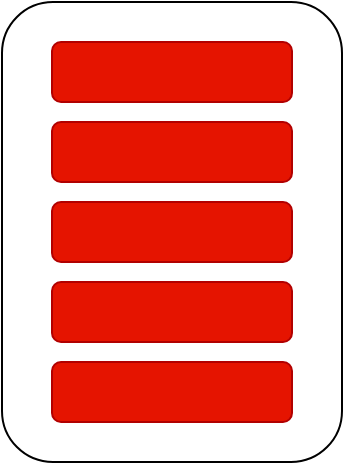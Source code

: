 <mxfile>
    <diagram id="Rake69DnsgRXGZitHLAD" name="第 1 页">
        <mxGraphModel dx="513" dy="1151" grid="1" gridSize="10" guides="1" tooltips="1" connect="1" arrows="1" fold="1" page="1" pageScale="1" pageWidth="827" pageHeight="1169" math="0" shadow="0">
            <root>
                <mxCell id="0"/>
                <mxCell id="1" parent="0"/>
                <mxCell id="2" value="" style="rounded=1;whiteSpace=wrap;html=1;" vertex="1" parent="1">
                    <mxGeometry x="170" y="500" width="170" height="230" as="geometry"/>
                </mxCell>
                <mxCell id="5" value="" style="rounded=1;whiteSpace=wrap;html=1;fillColor=#e51400;fontColor=#ffffff;strokeColor=#B20000;" vertex="1" parent="1">
                    <mxGeometry x="195" y="680" width="120" height="30" as="geometry"/>
                </mxCell>
                <mxCell id="6" value="" style="rounded=1;whiteSpace=wrap;html=1;fillColor=#e51400;fontColor=#ffffff;strokeColor=#B20000;" vertex="1" parent="1">
                    <mxGeometry x="195" y="640" width="120" height="30" as="geometry"/>
                </mxCell>
                <mxCell id="11" value="" style="rounded=1;whiteSpace=wrap;html=1;fillColor=#e51400;fontColor=#ffffff;strokeColor=#B20000;" vertex="1" parent="1">
                    <mxGeometry x="195" y="600" width="120" height="30" as="geometry"/>
                </mxCell>
                <mxCell id="12" value="" style="rounded=1;whiteSpace=wrap;html=1;fillColor=#e51400;fontColor=#ffffff;strokeColor=#B20000;" vertex="1" parent="1">
                    <mxGeometry x="195" y="560" width="120" height="30" as="geometry"/>
                </mxCell>
                <mxCell id="13" value="" style="rounded=1;whiteSpace=wrap;html=1;fillColor=#e51400;fontColor=#ffffff;strokeColor=#B20000;" vertex="1" parent="1">
                    <mxGeometry x="195" y="520" width="120" height="30" as="geometry"/>
                </mxCell>
            </root>
        </mxGraphModel>
    </diagram>
</mxfile>